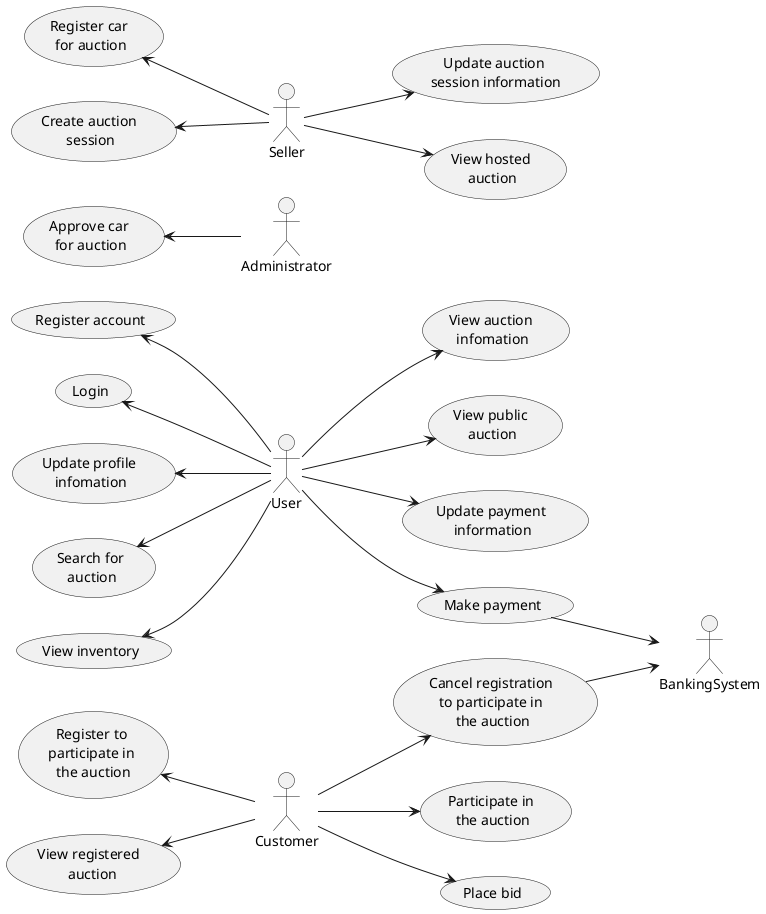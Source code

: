 @startuml Use_case_model
left to right direction
' User
(Register account) as (register-account)
(Login) as (login)
(Update profile \ninfomation) as (update-profile)
(View auction \ninfomation) as (view-auction-info)
(View public \nauction) as (view-public-auction)
(Update payment \ninformation) as (update-payment-info)
(Make payment) as (make-payment)
(Search for \nauction) as (search-for-auction)
(View inventory) as (view-inventory)

' Admin
(Approve car \nfor auction) as (approve-car)


' Seller
(Register car \nfor auction) as (register-car)
(Create auction \nsession) as (create-auction-session)
(Update auction \nsession information) as (update-auction-info)
(View hosted \nauction) as (view-hosted-auction)

' Customer
(Register to \nparticipate in \nthe auction) as (register-to-participate)
(Cancel registration \nto participate in \nthe auction) as (cancel-registration-to-participate)
(Participate in \nthe auction) as (participate-in-auction)
(Place bid) as (place-bid)
(View registered \n auction) as (view-registered-auction)


:User:
User --> (view-public-auction)
User --> (view-auction-info)
User --> (update-payment-info)
User --> (make-payment)
(register-account) <-- User
(login) <-- User
(update-profile) <-- User
(search-for-auction) <-- User
(view-inventory) <-- User

:Administrator:
(approve-car) <-- Administrator

:Seller:
(register-car) <-- Seller
(create-auction-session) <-- Seller
Seller --> (update-auction-info)
Seller --> (view-hosted-auction)

:Customer:
(view-registered-auction) <-- Customer
Customer --> (participate-in-auction)
Customer --> (place-bid)
Customer --> (cancel-registration-to-participate)
(register-to-participate) <-- Customer

:BankingSystem:
(make-payment) --> BankingSystem
(cancel-registration-to-participate) --> BankingSystem


@enduml